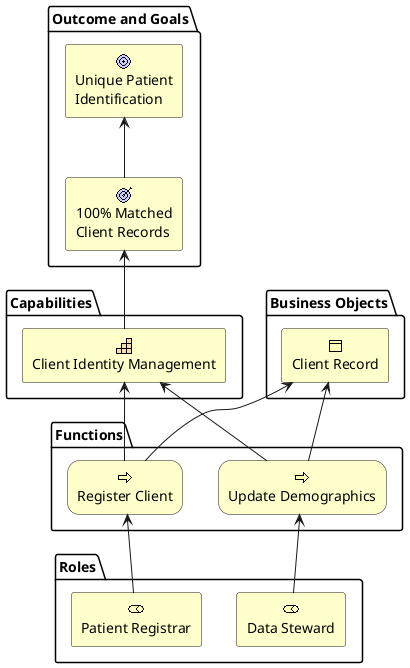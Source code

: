 @startuml
skinparam linestyle polyline 

skinparam rectangle<<behavior>> {
	roundCorner 25
}

sprite $bProcess jar:archimate/business-process
sprite $bRole jar:archimate/business-role
sprite $bObject jar:archimate/business-object
sprite $bGoal jar:archimate/motivation-goal
sprite $bOutcome jar:archimate/motivation-outcome
sprite $bCapability jar:archimate/strategy-capability


Package "Outcome and Goals" {
  rectangle "100% Matched\nClient Records" as outcome <<$bOutcome>> #Business
  rectangle "Unique Patient\nIdentification" as goal <<$bGoal>> #Business
}

Package Capabilities {
rectangle "Client Identity Management" as idMgmt <<$bCapability>> #Business
}

package Functions {
    rectangle "Register Client" as regClient <<$bProcess>><<behavior>> #Business
    rectangle "Update Demographics" as updateDemo <<$bProcess>><<behavior>> #Business
'    rectangle "Match / Merge Records" as matchMerge <<$bProcess>><<behavior>> #Business
}

package Roles {
    rectangle "Patient Registrar" as registrar <<$bRole>> #Business
    rectangle "Data Steward" as steward <<$bRole>> #Business
}


Package "Business Objects" {
rectangle "Client Record" as client <<$bObject>> #Business
'rectangle "Client Identifier" as id <<$bObject>> #Business
}

' Relationships
registrar -u-> regClient
steward -u-> updateDemo
'steward --> matchMerge

regClient -u-> idMgmt
updateDemo -u-> idMgmt
'matchMerge --> idMgmt

idMgmt -u-> outcome
outcome -u-> goal

regClient -u-> client
updateDemo -u-> client
'matchMerge --> id
@enduml